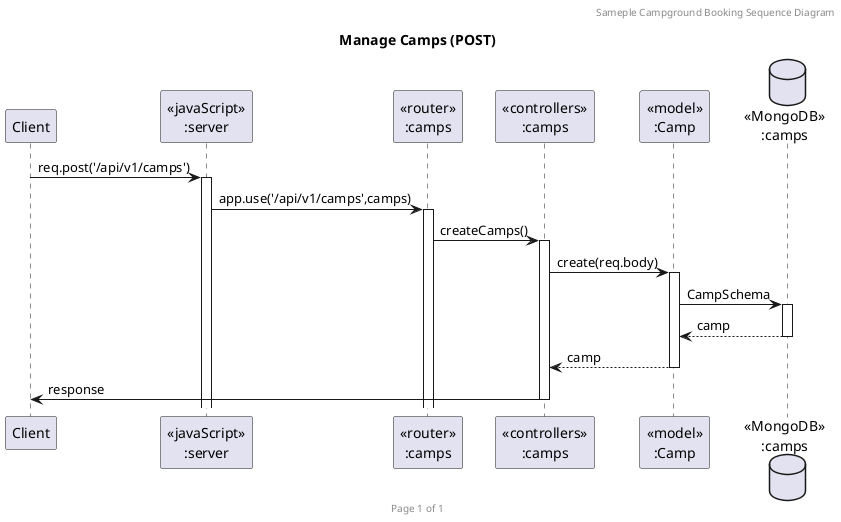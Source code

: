 @startuml Manage Camps (POST)

header Sameple Campground Booking Sequence Diagram
footer Page %page% of %lastpage%
title "Manage Camps (POST)"

participant "Client" as client
participant "<<javaScript>>\n:server" as server
participant "<<router>>\n:camps" as routerCamps
participant "<<controllers>>\n:camps" as controllersCamps
participant "<<model>>\n:Camp" as modelCamp
database "<<MongoDB>>\n:camps" as CampsDatabase

client->server ++:req.post('/api/v1/camps')
server->routerCamps ++:app.use('/api/v1/camps',camps)
routerCamps -> controllersCamps ++:createCamps()
controllersCamps->modelCamp ++:create(req.body)
modelCamp ->CampsDatabase ++: CampSchema
CampsDatabase --> modelCamp --: camp
controllersCamps <-- modelCamp --:camp
controllersCamps->client --:response

@enduml